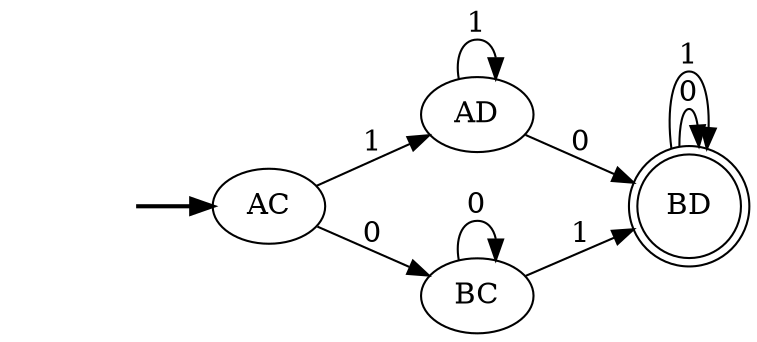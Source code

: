 digraph { 
rankdir=LR; 
fake [style=invisible] 
fake -> AC [style=bold] 
AC [root=true] 
AD 
BC 
BD [shape=doublecircle] 
BC -> BC [ label = 0 ];
BC -> BD [ label = 1 ];
AC -> BC [ label = 0 ];
AC -> AD [ label = 1 ];
BD -> BD [ label = 0 ];
BD -> BD [ label = 1 ];
AD -> BD [ label = 0 ];
AD -> AD [ label = 1 ];
}